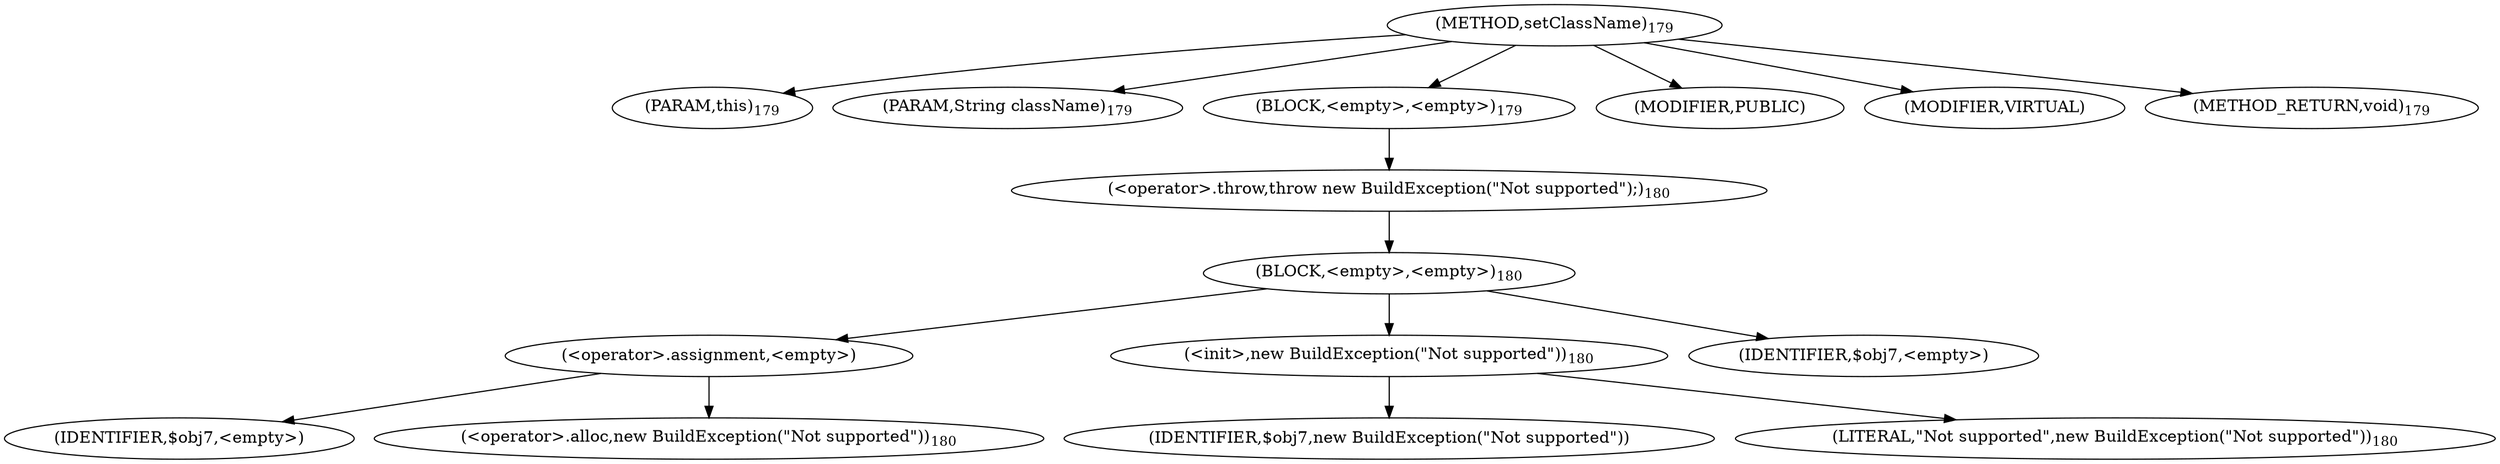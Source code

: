 digraph "setClassName" {  
"260" [label = <(METHOD,setClassName)<SUB>179</SUB>> ]
"261" [label = <(PARAM,this)<SUB>179</SUB>> ]
"262" [label = <(PARAM,String className)<SUB>179</SUB>> ]
"263" [label = <(BLOCK,&lt;empty&gt;,&lt;empty&gt;)<SUB>179</SUB>> ]
"264" [label = <(&lt;operator&gt;.throw,throw new BuildException(&quot;Not supported&quot;);)<SUB>180</SUB>> ]
"265" [label = <(BLOCK,&lt;empty&gt;,&lt;empty&gt;)<SUB>180</SUB>> ]
"266" [label = <(&lt;operator&gt;.assignment,&lt;empty&gt;)> ]
"267" [label = <(IDENTIFIER,$obj7,&lt;empty&gt;)> ]
"268" [label = <(&lt;operator&gt;.alloc,new BuildException(&quot;Not supported&quot;))<SUB>180</SUB>> ]
"269" [label = <(&lt;init&gt;,new BuildException(&quot;Not supported&quot;))<SUB>180</SUB>> ]
"270" [label = <(IDENTIFIER,$obj7,new BuildException(&quot;Not supported&quot;))> ]
"271" [label = <(LITERAL,&quot;Not supported&quot;,new BuildException(&quot;Not supported&quot;))<SUB>180</SUB>> ]
"272" [label = <(IDENTIFIER,$obj7,&lt;empty&gt;)> ]
"273" [label = <(MODIFIER,PUBLIC)> ]
"274" [label = <(MODIFIER,VIRTUAL)> ]
"275" [label = <(METHOD_RETURN,void)<SUB>179</SUB>> ]
  "260" -> "261" 
  "260" -> "262" 
  "260" -> "263" 
  "260" -> "273" 
  "260" -> "274" 
  "260" -> "275" 
  "263" -> "264" 
  "264" -> "265" 
  "265" -> "266" 
  "265" -> "269" 
  "265" -> "272" 
  "266" -> "267" 
  "266" -> "268" 
  "269" -> "270" 
  "269" -> "271" 
}
